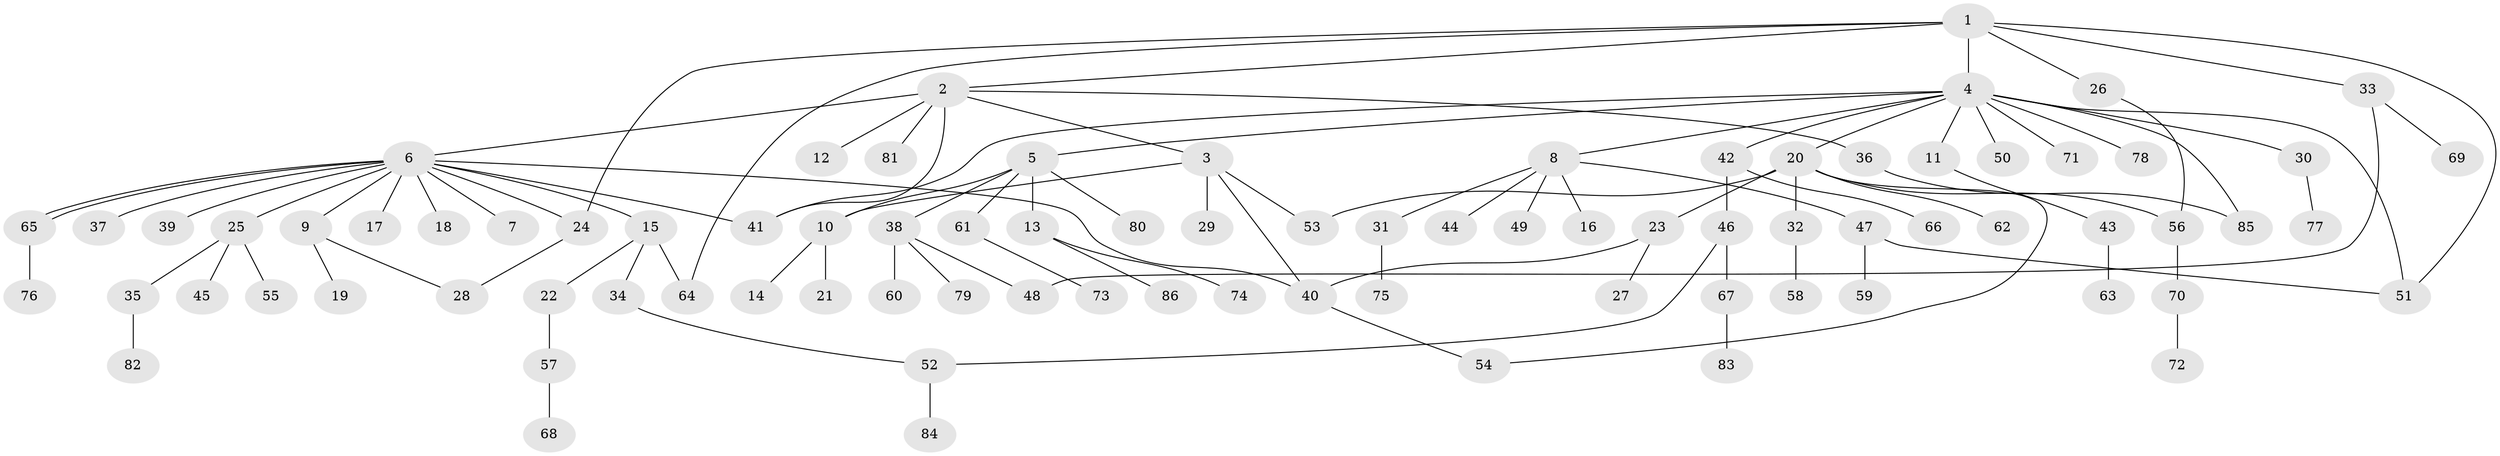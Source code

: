 // Generated by graph-tools (version 1.1) at 2025/11/02/27/25 16:11:10]
// undirected, 86 vertices, 102 edges
graph export_dot {
graph [start="1"]
  node [color=gray90,style=filled];
  1;
  2;
  3;
  4;
  5;
  6;
  7;
  8;
  9;
  10;
  11;
  12;
  13;
  14;
  15;
  16;
  17;
  18;
  19;
  20;
  21;
  22;
  23;
  24;
  25;
  26;
  27;
  28;
  29;
  30;
  31;
  32;
  33;
  34;
  35;
  36;
  37;
  38;
  39;
  40;
  41;
  42;
  43;
  44;
  45;
  46;
  47;
  48;
  49;
  50;
  51;
  52;
  53;
  54;
  55;
  56;
  57;
  58;
  59;
  60;
  61;
  62;
  63;
  64;
  65;
  66;
  67;
  68;
  69;
  70;
  71;
  72;
  73;
  74;
  75;
  76;
  77;
  78;
  79;
  80;
  81;
  82;
  83;
  84;
  85;
  86;
  1 -- 2;
  1 -- 4;
  1 -- 24;
  1 -- 26;
  1 -- 33;
  1 -- 51;
  1 -- 64;
  2 -- 3;
  2 -- 6;
  2 -- 12;
  2 -- 36;
  2 -- 41;
  2 -- 81;
  3 -- 10;
  3 -- 29;
  3 -- 40;
  3 -- 53;
  4 -- 5;
  4 -- 8;
  4 -- 11;
  4 -- 20;
  4 -- 30;
  4 -- 41;
  4 -- 42;
  4 -- 50;
  4 -- 51;
  4 -- 71;
  4 -- 78;
  4 -- 85;
  5 -- 10;
  5 -- 13;
  5 -- 38;
  5 -- 61;
  5 -- 80;
  6 -- 7;
  6 -- 9;
  6 -- 15;
  6 -- 17;
  6 -- 18;
  6 -- 24;
  6 -- 25;
  6 -- 37;
  6 -- 39;
  6 -- 40;
  6 -- 41;
  6 -- 65;
  6 -- 65;
  8 -- 16;
  8 -- 31;
  8 -- 44;
  8 -- 47;
  8 -- 49;
  9 -- 19;
  9 -- 28;
  10 -- 14;
  10 -- 21;
  11 -- 43;
  13 -- 74;
  13 -- 86;
  15 -- 22;
  15 -- 34;
  15 -- 64;
  20 -- 23;
  20 -- 32;
  20 -- 53;
  20 -- 54;
  20 -- 56;
  20 -- 62;
  22 -- 57;
  23 -- 27;
  23 -- 40;
  24 -- 28;
  25 -- 35;
  25 -- 45;
  25 -- 55;
  26 -- 56;
  30 -- 77;
  31 -- 75;
  32 -- 58;
  33 -- 48;
  33 -- 69;
  34 -- 52;
  35 -- 82;
  36 -- 85;
  38 -- 48;
  38 -- 60;
  38 -- 79;
  40 -- 54;
  42 -- 46;
  42 -- 66;
  43 -- 63;
  46 -- 52;
  46 -- 67;
  47 -- 51;
  47 -- 59;
  52 -- 84;
  56 -- 70;
  57 -- 68;
  61 -- 73;
  65 -- 76;
  67 -- 83;
  70 -- 72;
}

